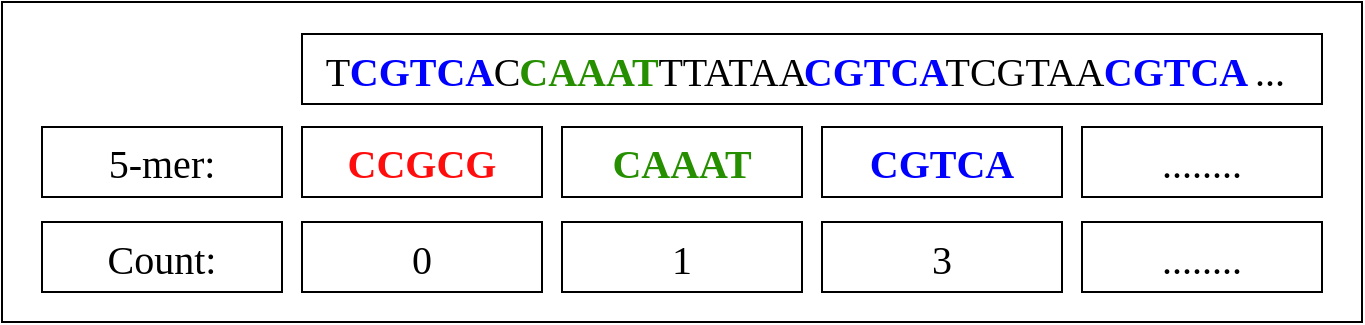 <mxfile version="13.1.11" type="device"><diagram id="n9x4iJoaVFcXZ1ohVc4R" name="Page-1"><mxGraphModel dx="961" dy="544" grid="1" gridSize="10" guides="1" tooltips="1" connect="1" arrows="1" fold="1" page="1" pageScale="1" pageWidth="1169" pageHeight="827" math="0" shadow="0"><root><mxCell id="0"/><mxCell id="1" parent="0"/><mxCell id="Y-GTPzvWJoxPTxRrLMvH-1" value="" style="rounded=0;whiteSpace=wrap;html=1;" parent="1" vertex="1"><mxGeometry x="130" y="110" width="680" height="160" as="geometry"/></mxCell><mxCell id="Y-GTPzvWJoxPTxRrLMvH-2" value="" style="rounded=0;whiteSpace=wrap;html=1;" parent="1" vertex="1"><mxGeometry x="150" y="220" width="120" height="35" as="geometry"/></mxCell><mxCell id="Y-GTPzvWJoxPTxRrLMvH-3" value="" style="rounded=0;whiteSpace=wrap;html=1;" parent="1" vertex="1"><mxGeometry x="150" y="172.5" width="120" height="35" as="geometry"/></mxCell><mxCell id="Y-GTPzvWJoxPTxRrLMvH-4" value="" style="rounded=0;whiteSpace=wrap;html=1;" parent="1" vertex="1"><mxGeometry x="280" y="126" width="510" height="35" as="geometry"/></mxCell><mxCell id="Y-GTPzvWJoxPTxRrLMvH-6" value="" style="rounded=0;whiteSpace=wrap;html=1;" parent="1" vertex="1"><mxGeometry x="410" y="172.5" width="120" height="35" as="geometry"/></mxCell><mxCell id="Y-GTPzvWJoxPTxRrLMvH-7" value="" style="rounded=0;whiteSpace=wrap;html=1;" parent="1" vertex="1"><mxGeometry x="540" y="172.5" width="120" height="35" as="geometry"/></mxCell><mxCell id="Y-GTPzvWJoxPTxRrLMvH-8" value="" style="rounded=0;whiteSpace=wrap;html=1;" parent="1" vertex="1"><mxGeometry x="670" y="172.5" width="120" height="35" as="geometry"/></mxCell><mxCell id="Y-GTPzvWJoxPTxRrLMvH-9" value="" style="rounded=0;whiteSpace=wrap;html=1;" parent="1" vertex="1"><mxGeometry x="280" y="172.5" width="120" height="35" as="geometry"/></mxCell><mxCell id="Y-GTPzvWJoxPTxRrLMvH-10" value="" style="rounded=0;whiteSpace=wrap;html=1;" parent="1" vertex="1"><mxGeometry x="280" y="220" width="120" height="35" as="geometry"/></mxCell><mxCell id="Y-GTPzvWJoxPTxRrLMvH-11" value="" style="rounded=0;whiteSpace=wrap;html=1;" parent="1" vertex="1"><mxGeometry x="410" y="220" width="120" height="35" as="geometry"/></mxCell><mxCell id="Y-GTPzvWJoxPTxRrLMvH-12" value="" style="rounded=0;whiteSpace=wrap;html=1;" parent="1" vertex="1"><mxGeometry x="540" y="220" width="120" height="35" as="geometry"/></mxCell><mxCell id="Y-GTPzvWJoxPTxRrLMvH-13" value="" style="rounded=0;whiteSpace=wrap;html=1;" parent="1" vertex="1"><mxGeometry x="670" y="220" width="120" height="35" as="geometry"/></mxCell><mxCell id="Y-GTPzvWJoxPTxRrLMvH-14" value="&lt;font style=&quot;font-size: 20px;&quot;&gt;5-mer:&lt;/font&gt;" style="text;html=1;strokeColor=none;fillColor=none;align=center;verticalAlign=middle;whiteSpace=wrap;rounded=0;fontSize=20;fontFamily=Times New Roman;" parent="1" vertex="1"><mxGeometry x="180" y="175" width="60" height="30" as="geometry"/></mxCell><mxCell id="Y-GTPzvWJoxPTxRrLMvH-16" value="&lt;font style=&quot;font-size: 20px;&quot;&gt;Count:&lt;/font&gt;" style="text;html=1;strokeColor=none;fillColor=none;align=center;verticalAlign=middle;whiteSpace=wrap;rounded=0;fontSize=20;fontFamily=Times New Roman;" parent="1" vertex="1"><mxGeometry x="180" y="222.5" width="60" height="30" as="geometry"/></mxCell><mxCell id="Y-GTPzvWJoxPTxRrLMvH-17" value="&lt;font style=&quot;font-size: 20px;&quot;&gt;CCGCG&lt;/font&gt;" style="text;html=1;strokeColor=none;fillColor=none;align=center;verticalAlign=middle;whiteSpace=wrap;rounded=0;fontSize=20;fontFamily=Times New Roman;fontColor=#FF0D0D;fontStyle=1" parent="1" vertex="1"><mxGeometry x="310" y="175" width="60" height="30" as="geometry"/></mxCell><mxCell id="Y-GTPzvWJoxPTxRrLMvH-18" value="&lt;font style=&quot;font-size: 20px;&quot;&gt;CAAAT&lt;/font&gt;" style="text;html=1;strokeColor=none;fillColor=none;align=center;verticalAlign=middle;whiteSpace=wrap;rounded=0;fontSize=20;fontFamily=Times New Roman;fontStyle=1;fontColor=#268F00;" parent="1" vertex="1"><mxGeometry x="440" y="175" width="60" height="30" as="geometry"/></mxCell><mxCell id="Y-GTPzvWJoxPTxRrLMvH-19" value="&lt;font style=&quot;font-size: 20px;&quot;&gt;CGTCA&lt;/font&gt;" style="text;html=1;strokeColor=none;fillColor=none;align=center;verticalAlign=middle;whiteSpace=wrap;rounded=0;fontSize=20;fontFamily=Times New Roman;fontColor=#0000FF;fontStyle=1" parent="1" vertex="1"><mxGeometry x="570" y="175" width="60" height="30" as="geometry"/></mxCell><mxCell id="Y-GTPzvWJoxPTxRrLMvH-20" value="&lt;font style=&quot;font-size: 20px;&quot;&gt;........&lt;/font&gt;" style="text;html=1;strokeColor=none;fillColor=none;align=center;verticalAlign=middle;whiteSpace=wrap;rounded=0;fontSize=20;fontFamily=Times New Roman;" parent="1" vertex="1"><mxGeometry x="700" y="175" width="60" height="30" as="geometry"/></mxCell><mxCell id="Y-GTPzvWJoxPTxRrLMvH-21" value="&lt;font style=&quot;font-size: 20px;&quot;&gt;........&lt;/font&gt;" style="text;html=1;strokeColor=none;fillColor=none;align=center;verticalAlign=middle;whiteSpace=wrap;rounded=0;fontSize=20;fontFamily=Times New Roman;" parent="1" vertex="1"><mxGeometry x="700" y="222.5" width="60" height="30" as="geometry"/></mxCell><mxCell id="Y-GTPzvWJoxPTxRrLMvH-22" value="&lt;font style=&quot;font-size: 20px&quot;&gt;3&lt;/font&gt;" style="text;html=1;strokeColor=none;fillColor=none;align=center;verticalAlign=middle;whiteSpace=wrap;rounded=0;fontSize=20;fontFamily=Times New Roman;" parent="1" vertex="1"><mxGeometry x="570" y="222.5" width="60" height="30" as="geometry"/></mxCell><mxCell id="Y-GTPzvWJoxPTxRrLMvH-23" value="&lt;font style=&quot;font-size: 20px&quot;&gt;1&lt;/font&gt;" style="text;html=1;strokeColor=none;fillColor=none;align=center;verticalAlign=middle;whiteSpace=wrap;rounded=0;fontSize=20;fontFamily=Times New Roman;" parent="1" vertex="1"><mxGeometry x="440" y="222.5" width="60" height="30" as="geometry"/></mxCell><mxCell id="Y-GTPzvWJoxPTxRrLMvH-24" value="&lt;font style=&quot;font-size: 20px;&quot;&gt;0&lt;/font&gt;" style="text;html=1;strokeColor=none;fillColor=none;align=center;verticalAlign=middle;whiteSpace=wrap;rounded=0;fontSize=20;fontFamily=Times New Roman;" parent="1" vertex="1"><mxGeometry x="310" y="222.5" width="60" height="30" as="geometry"/></mxCell><mxCell id="20PUTlOkl1OEjY9_a0Cl-1" value="&lt;font style=&quot;font-size: 20px;&quot;&gt;T&lt;/font&gt;" style="text;html=1;strokeColor=none;fillColor=none;align=center;verticalAlign=middle;whiteSpace=wrap;rounded=0;fontSize=20;fontFamily=Times New Roman;" vertex="1" parent="1"><mxGeometry x="288" y="133.5" width="20" height="20" as="geometry"/></mxCell><mxCell id="20PUTlOkl1OEjY9_a0Cl-2" value="&lt;font style=&quot;font-size: 20px&quot;&gt;CGTCA&lt;/font&gt;" style="text;html=1;strokeColor=none;fillColor=none;align=center;verticalAlign=middle;whiteSpace=wrap;rounded=0;fontSize=20;fontStyle=1;fontFamily=Times New Roman;fontColor=#0000FF;" vertex="1" parent="1"><mxGeometry x="305" y="133.5" width="70" height="20" as="geometry"/></mxCell><mxCell id="20PUTlOkl1OEjY9_a0Cl-3" value="C" style="text;html=1;strokeColor=none;fillColor=none;align=center;verticalAlign=middle;whiteSpace=wrap;rounded=0;fontFamily=Times New Roman;fontSize=20;" vertex="1" parent="1"><mxGeometry x="375" y="133.5" width="15" height="20" as="geometry"/></mxCell><mxCell id="20PUTlOkl1OEjY9_a0Cl-4" value="&lt;span&gt;CAAAT&lt;/span&gt;" style="text;html=1;strokeColor=none;fillColor=none;align=center;verticalAlign=middle;whiteSpace=wrap;rounded=0;fontFamily=Times New Roman;fontSize=20;fontColor=#268F00;fontStyle=1" vertex="1" parent="1"><mxGeometry x="385" y="133.5" width="77" height="20" as="geometry"/></mxCell><mxCell id="20PUTlOkl1OEjY9_a0Cl-5" value="TTATAA" style="text;html=1;strokeColor=none;fillColor=none;align=center;verticalAlign=middle;whiteSpace=wrap;rounded=0;fontFamily=Times New Roman;fontSize=20;" vertex="1" parent="1"><mxGeometry x="459" y="133.5" width="73" height="20" as="geometry"/></mxCell><mxCell id="20PUTlOkl1OEjY9_a0Cl-7" value="&lt;font style=&quot;font-size: 20px&quot;&gt;CGTCA&lt;/font&gt;" style="text;html=1;strokeColor=none;fillColor=none;align=center;verticalAlign=middle;whiteSpace=wrap;rounded=0;fontSize=20;fontStyle=1;fontFamily=Times New Roman;fontColor=#0000FF;" vertex="1" parent="1"><mxGeometry x="532" y="133.5" width="70" height="20" as="geometry"/></mxCell><mxCell id="20PUTlOkl1OEjY9_a0Cl-8" value="TCGTAA" style="text;html=1;strokeColor=none;fillColor=none;align=center;verticalAlign=middle;whiteSpace=wrap;rounded=0;fontFamily=Times New Roman;fontSize=20;" vertex="1" parent="1"><mxGeometry x="605" y="133.5" width="73" height="20" as="geometry"/></mxCell><mxCell id="20PUTlOkl1OEjY9_a0Cl-9" value="&lt;font style=&quot;font-size: 20px&quot;&gt;CGTCA&lt;/font&gt;" style="text;html=1;strokeColor=none;fillColor=none;align=center;verticalAlign=middle;whiteSpace=wrap;rounded=0;fontSize=20;fontStyle=1;fontFamily=Times New Roman;fontColor=#0000FF;" vertex="1" parent="1"><mxGeometry x="682" y="133.5" width="70" height="20" as="geometry"/></mxCell><mxCell id="20PUTlOkl1OEjY9_a0Cl-10" value="&lt;font style=&quot;font-size: 20px&quot;&gt;...&lt;/font&gt;" style="text;html=1;strokeColor=none;fillColor=none;align=center;verticalAlign=middle;whiteSpace=wrap;rounded=0;fontSize=20;fontFamily=Times New Roman;" vertex="1" parent="1"><mxGeometry x="754" y="133.5" width="20" height="20" as="geometry"/></mxCell></root></mxGraphModel></diagram></mxfile>